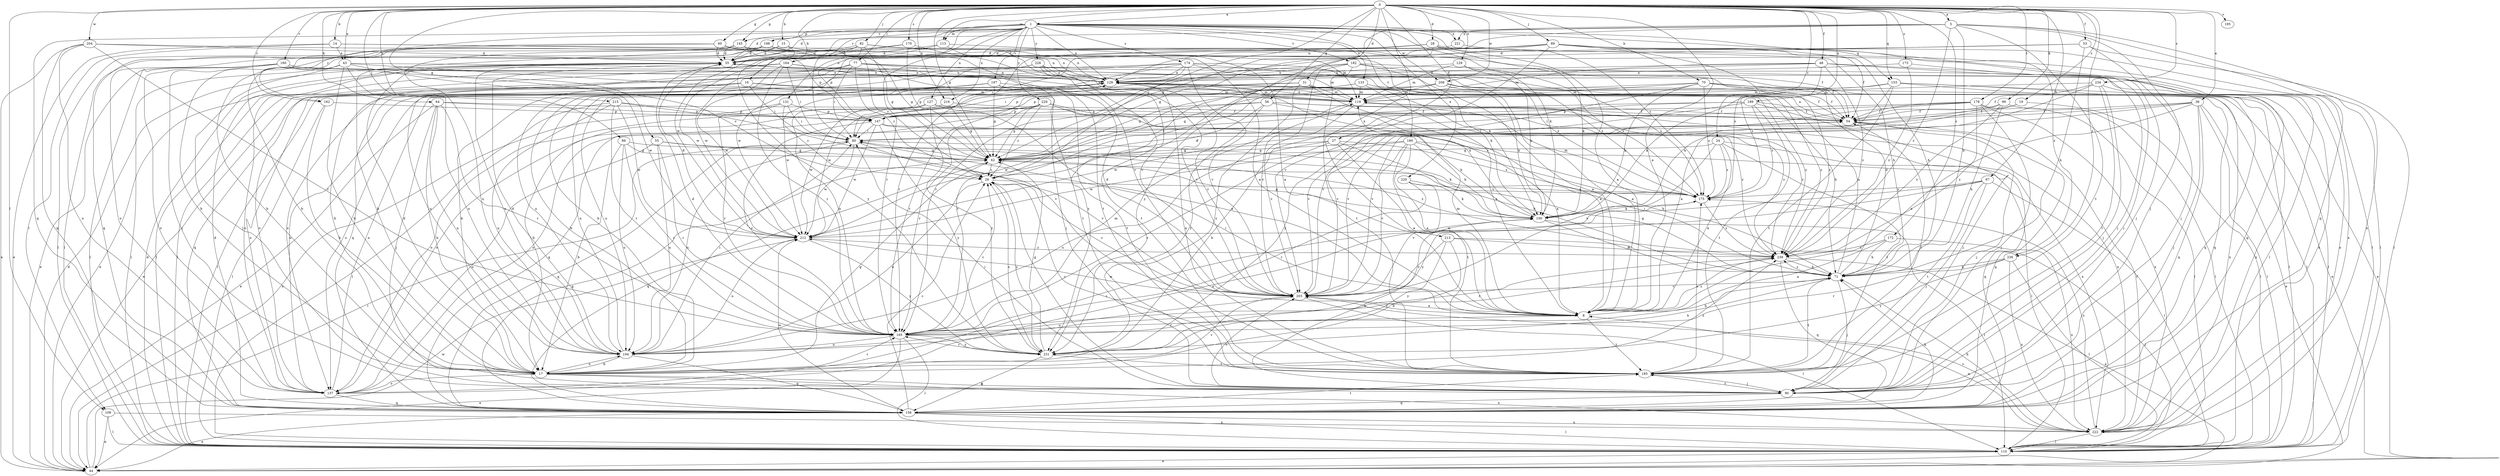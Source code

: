 strict digraph  {
0;
1;
5;
8;
14;
15;
16;
17;
19;
24;
26;
27;
28;
31;
35;
36;
43;
44;
48;
53;
54;
55;
56;
60;
62;
64;
67;
70;
71;
77;
80;
82;
86;
89;
90;
99;
100;
109;
110;
113;
119;
127;
128;
129;
131;
133;
137;
145;
147;
153;
156;
160;
162;
164;
165;
170;
172;
173;
174;
175;
178;
180;
182;
185;
189;
194;
195;
197;
198;
203;
204;
208;
212;
213;
215;
216;
220;
221;
222;
226;
229;
231;
234;
236;
239;
0 -> 1  [label=a];
0 -> 5  [label=a];
0 -> 8  [label=a];
0 -> 14  [label=b];
0 -> 15  [label=b];
0 -> 16  [label=b];
0 -> 19  [label=c];
0 -> 24  [label=c];
0 -> 26  [label=c];
0 -> 27  [label=d];
0 -> 28  [label=d];
0 -> 31  [label=d];
0 -> 36  [label=e];
0 -> 43  [label=e];
0 -> 48  [label=f];
0 -> 53  [label=f];
0 -> 55  [label=g];
0 -> 56  [label=g];
0 -> 60  [label=g];
0 -> 62  [label=g];
0 -> 64  [label=h];
0 -> 67  [label=h];
0 -> 70  [label=h];
0 -> 77  [label=i];
0 -> 82  [label=j];
0 -> 86  [label=j];
0 -> 89  [label=j];
0 -> 99  [label=k];
0 -> 109  [label=l];
0 -> 113  [label=m];
0 -> 129  [label=o];
0 -> 145  [label=p];
0 -> 153  [label=q];
0 -> 160  [label=r];
0 -> 162  [label=r];
0 -> 170  [label=s];
0 -> 172  [label=s];
0 -> 173  [label=s];
0 -> 178  [label=t];
0 -> 189  [label=u];
0 -> 195  [label=v];
0 -> 204  [label=w];
0 -> 208  [label=w];
0 -> 213  [label=x];
0 -> 215  [label=x];
0 -> 216  [label=x];
0 -> 234  [label=z];
0 -> 236  [label=z];
1 -> 35  [label=d];
1 -> 100  [label=k];
1 -> 113  [label=m];
1 -> 127  [label=n];
1 -> 128  [label=n];
1 -> 131  [label=o];
1 -> 133  [label=o];
1 -> 145  [label=p];
1 -> 153  [label=q];
1 -> 156  [label=q];
1 -> 162  [label=r];
1 -> 164  [label=r];
1 -> 165  [label=r];
1 -> 174  [label=s];
1 -> 175  [label=s];
1 -> 180  [label=t];
1 -> 182  [label=t];
1 -> 197  [label=v];
1 -> 198  [label=v];
1 -> 208  [label=w];
1 -> 212  [label=w];
1 -> 216  [label=x];
1 -> 220  [label=x];
1 -> 221  [label=x];
1 -> 226  [label=y];
1 -> 229  [label=y];
1 -> 236  [label=z];
5 -> 35  [label=d];
5 -> 62  [label=g];
5 -> 71  [label=h];
5 -> 90  [label=j];
5 -> 128  [label=n];
5 -> 156  [label=q];
5 -> 185  [label=t];
5 -> 221  [label=x];
5 -> 222  [label=x];
5 -> 239  [label=z];
8 -> 80  [label=i];
8 -> 119  [label=m];
8 -> 165  [label=r];
8 -> 185  [label=t];
8 -> 212  [label=w];
8 -> 239  [label=z];
14 -> 43  [label=e];
14 -> 44  [label=e];
14 -> 54  [label=f];
14 -> 109  [label=l];
14 -> 128  [label=n];
15 -> 17  [label=b];
15 -> 35  [label=d];
15 -> 128  [label=n];
15 -> 231  [label=y];
16 -> 44  [label=e];
16 -> 71  [label=h];
16 -> 80  [label=i];
16 -> 119  [label=m];
16 -> 137  [label=o];
16 -> 156  [label=q];
16 -> 239  [label=z];
17 -> 35  [label=d];
17 -> 62  [label=g];
17 -> 90  [label=j];
17 -> 137  [label=o];
17 -> 165  [label=r];
17 -> 194  [label=u];
17 -> 203  [label=v];
17 -> 222  [label=x];
17 -> 239  [label=z];
19 -> 54  [label=f];
19 -> 110  [label=l];
19 -> 203  [label=v];
24 -> 8  [label=a];
24 -> 62  [label=g];
24 -> 156  [label=q];
24 -> 175  [label=s];
24 -> 185  [label=t];
24 -> 203  [label=v];
26 -> 175  [label=s];
26 -> 194  [label=u];
26 -> 231  [label=y];
27 -> 8  [label=a];
27 -> 62  [label=g];
27 -> 100  [label=k];
27 -> 165  [label=r];
27 -> 175  [label=s];
27 -> 194  [label=u];
28 -> 8  [label=a];
28 -> 35  [label=d];
28 -> 62  [label=g];
28 -> 71  [label=h];
28 -> 100  [label=k];
28 -> 165  [label=r];
31 -> 8  [label=a];
31 -> 26  [label=c];
31 -> 110  [label=l];
31 -> 119  [label=m];
31 -> 147  [label=p];
31 -> 156  [label=q];
31 -> 212  [label=w];
31 -> 231  [label=y];
35 -> 128  [label=n];
35 -> 194  [label=u];
36 -> 8  [label=a];
36 -> 44  [label=e];
36 -> 54  [label=f];
36 -> 90  [label=j];
36 -> 110  [label=l];
36 -> 156  [label=q];
36 -> 203  [label=v];
36 -> 212  [label=w];
43 -> 17  [label=b];
43 -> 90  [label=j];
43 -> 110  [label=l];
43 -> 128  [label=n];
43 -> 185  [label=t];
43 -> 194  [label=u];
43 -> 212  [label=w];
44 -> 35  [label=d];
44 -> 80  [label=i];
44 -> 212  [label=w];
48 -> 90  [label=j];
48 -> 119  [label=m];
48 -> 128  [label=n];
48 -> 156  [label=q];
48 -> 175  [label=s];
48 -> 231  [label=y];
48 -> 239  [label=z];
53 -> 35  [label=d];
53 -> 71  [label=h];
53 -> 90  [label=j];
53 -> 110  [label=l];
53 -> 165  [label=r];
54 -> 80  [label=i];
54 -> 90  [label=j];
54 -> 128  [label=n];
54 -> 156  [label=q];
55 -> 62  [label=g];
55 -> 71  [label=h];
55 -> 137  [label=o];
55 -> 165  [label=r];
55 -> 194  [label=u];
56 -> 8  [label=a];
56 -> 26  [label=c];
56 -> 54  [label=f];
56 -> 147  [label=p];
56 -> 212  [label=w];
56 -> 231  [label=y];
56 -> 239  [label=z];
60 -> 17  [label=b];
60 -> 35  [label=d];
60 -> 100  [label=k];
60 -> 110  [label=l];
60 -> 147  [label=p];
62 -> 26  [label=c];
62 -> 54  [label=f];
62 -> 156  [label=q];
64 -> 17  [label=b];
64 -> 44  [label=e];
64 -> 90  [label=j];
64 -> 147  [label=p];
64 -> 165  [label=r];
64 -> 194  [label=u];
64 -> 239  [label=z];
67 -> 90  [label=j];
67 -> 110  [label=l];
67 -> 137  [label=o];
67 -> 175  [label=s];
67 -> 185  [label=t];
67 -> 231  [label=y];
70 -> 54  [label=f];
70 -> 62  [label=g];
70 -> 100  [label=k];
70 -> 110  [label=l];
70 -> 119  [label=m];
70 -> 175  [label=s];
70 -> 203  [label=v];
70 -> 222  [label=x];
71 -> 35  [label=d];
71 -> 62  [label=g];
71 -> 80  [label=i];
71 -> 90  [label=j];
71 -> 128  [label=n];
71 -> 185  [label=t];
71 -> 203  [label=v];
71 -> 239  [label=z];
77 -> 17  [label=b];
77 -> 26  [label=c];
77 -> 54  [label=f];
77 -> 80  [label=i];
77 -> 110  [label=l];
77 -> 128  [label=n];
77 -> 175  [label=s];
77 -> 194  [label=u];
80 -> 62  [label=g];
80 -> 156  [label=q];
80 -> 194  [label=u];
80 -> 203  [label=v];
80 -> 212  [label=w];
82 -> 35  [label=d];
82 -> 62  [label=g];
82 -> 80  [label=i];
82 -> 110  [label=l];
82 -> 128  [label=n];
82 -> 137  [label=o];
82 -> 147  [label=p];
82 -> 222  [label=x];
86 -> 17  [label=b];
86 -> 62  [label=g];
86 -> 165  [label=r];
86 -> 194  [label=u];
86 -> 239  [label=z];
89 -> 35  [label=d];
89 -> 54  [label=f];
89 -> 71  [label=h];
89 -> 80  [label=i];
89 -> 90  [label=j];
89 -> 110  [label=l];
89 -> 175  [label=s];
89 -> 203  [label=v];
89 -> 212  [label=w];
89 -> 231  [label=y];
90 -> 26  [label=c];
90 -> 80  [label=i];
90 -> 100  [label=k];
90 -> 156  [label=q];
90 -> 185  [label=t];
90 -> 203  [label=v];
99 -> 54  [label=f];
99 -> 71  [label=h];
99 -> 110  [label=l];
99 -> 203  [label=v];
99 -> 239  [label=z];
100 -> 62  [label=g];
100 -> 71  [label=h];
100 -> 110  [label=l];
100 -> 128  [label=n];
100 -> 212  [label=w];
109 -> 44  [label=e];
109 -> 110  [label=l];
109 -> 222  [label=x];
110 -> 35  [label=d];
110 -> 44  [label=e];
113 -> 35  [label=d];
113 -> 119  [label=m];
113 -> 203  [label=v];
113 -> 212  [label=w];
119 -> 54  [label=f];
119 -> 128  [label=n];
119 -> 156  [label=q];
119 -> 203  [label=v];
119 -> 222  [label=x];
127 -> 8  [label=a];
127 -> 54  [label=f];
127 -> 137  [label=o];
127 -> 212  [label=w];
127 -> 231  [label=y];
128 -> 119  [label=m];
128 -> 137  [label=o];
128 -> 203  [label=v];
128 -> 212  [label=w];
129 -> 100  [label=k];
129 -> 119  [label=m];
129 -> 128  [label=n];
129 -> 175  [label=s];
131 -> 26  [label=c];
131 -> 44  [label=e];
131 -> 80  [label=i];
131 -> 147  [label=p];
131 -> 165  [label=r];
133 -> 8  [label=a];
133 -> 54  [label=f];
133 -> 119  [label=m];
133 -> 147  [label=p];
133 -> 165  [label=r];
137 -> 128  [label=n];
137 -> 156  [label=q];
137 -> 175  [label=s];
145 -> 8  [label=a];
145 -> 17  [label=b];
145 -> 26  [label=c];
145 -> 35  [label=d];
145 -> 194  [label=u];
147 -> 80  [label=i];
147 -> 100  [label=k];
147 -> 165  [label=r];
147 -> 212  [label=w];
147 -> 222  [label=x];
147 -> 231  [label=y];
153 -> 8  [label=a];
153 -> 100  [label=k];
153 -> 110  [label=l];
153 -> 119  [label=m];
153 -> 156  [label=q];
153 -> 185  [label=t];
153 -> 222  [label=x];
156 -> 26  [label=c];
156 -> 35  [label=d];
156 -> 44  [label=e];
156 -> 62  [label=g];
156 -> 71  [label=h];
156 -> 110  [label=l];
156 -> 185  [label=t];
156 -> 212  [label=w];
156 -> 222  [label=x];
160 -> 26  [label=c];
160 -> 44  [label=e];
160 -> 90  [label=j];
160 -> 110  [label=l];
160 -> 119  [label=m];
160 -> 128  [label=n];
160 -> 137  [label=o];
160 -> 222  [label=x];
162 -> 17  [label=b];
162 -> 110  [label=l];
162 -> 147  [label=p];
164 -> 44  [label=e];
164 -> 80  [label=i];
164 -> 90  [label=j];
164 -> 128  [label=n];
164 -> 137  [label=o];
164 -> 165  [label=r];
164 -> 212  [label=w];
165 -> 26  [label=c];
165 -> 35  [label=d];
165 -> 44  [label=e];
165 -> 71  [label=h];
165 -> 110  [label=l];
165 -> 119  [label=m];
165 -> 128  [label=n];
165 -> 194  [label=u];
165 -> 231  [label=y];
170 -> 35  [label=d];
170 -> 62  [label=g];
170 -> 203  [label=v];
170 -> 212  [label=w];
172 -> 8  [label=a];
172 -> 71  [label=h];
172 -> 222  [label=x];
172 -> 239  [label=z];
173 -> 90  [label=j];
173 -> 128  [label=n];
173 -> 239  [label=z];
174 -> 17  [label=b];
174 -> 80  [label=i];
174 -> 100  [label=k];
174 -> 110  [label=l];
174 -> 119  [label=m];
174 -> 128  [label=n];
174 -> 137  [label=o];
174 -> 175  [label=s];
174 -> 203  [label=v];
175 -> 100  [label=k];
175 -> 119  [label=m];
175 -> 239  [label=z];
178 -> 54  [label=f];
178 -> 80  [label=i];
178 -> 90  [label=j];
178 -> 110  [label=l];
178 -> 147  [label=p];
178 -> 222  [label=x];
178 -> 231  [label=y];
178 -> 239  [label=z];
180 -> 8  [label=a];
180 -> 62  [label=g];
180 -> 71  [label=h];
180 -> 100  [label=k];
180 -> 110  [label=l];
180 -> 185  [label=t];
180 -> 203  [label=v];
180 -> 212  [label=w];
182 -> 8  [label=a];
182 -> 110  [label=l];
182 -> 128  [label=n];
182 -> 156  [label=q];
182 -> 175  [label=s];
182 -> 185  [label=t];
182 -> 203  [label=v];
185 -> 26  [label=c];
185 -> 54  [label=f];
185 -> 90  [label=j];
185 -> 128  [label=n];
185 -> 175  [label=s];
189 -> 17  [label=b];
189 -> 54  [label=f];
189 -> 90  [label=j];
189 -> 137  [label=o];
189 -> 175  [label=s];
189 -> 185  [label=t];
189 -> 203  [label=v];
194 -> 17  [label=b];
194 -> 35  [label=d];
194 -> 80  [label=i];
194 -> 128  [label=n];
194 -> 156  [label=q];
194 -> 239  [label=z];
197 -> 17  [label=b];
197 -> 62  [label=g];
197 -> 110  [label=l];
197 -> 119  [label=m];
197 -> 137  [label=o];
197 -> 185  [label=t];
197 -> 239  [label=z];
198 -> 17  [label=b];
198 -> 35  [label=d];
198 -> 62  [label=g];
198 -> 156  [label=q];
198 -> 185  [label=t];
203 -> 8  [label=a];
203 -> 26  [label=c];
203 -> 35  [label=d];
203 -> 110  [label=l];
203 -> 194  [label=u];
204 -> 8  [label=a];
204 -> 35  [label=d];
204 -> 44  [label=e];
204 -> 137  [label=o];
204 -> 156  [label=q];
204 -> 165  [label=r];
208 -> 8  [label=a];
208 -> 44  [label=e];
208 -> 62  [label=g];
208 -> 100  [label=k];
208 -> 119  [label=m];
208 -> 165  [label=r];
208 -> 194  [label=u];
208 -> 239  [label=z];
212 -> 35  [label=d];
212 -> 194  [label=u];
212 -> 231  [label=y];
212 -> 239  [label=z];
213 -> 17  [label=b];
213 -> 110  [label=l];
213 -> 203  [label=v];
213 -> 231  [label=y];
213 -> 239  [label=z];
215 -> 110  [label=l];
215 -> 147  [label=p];
215 -> 165  [label=r];
215 -> 194  [label=u];
215 -> 203  [label=v];
215 -> 212  [label=w];
216 -> 17  [label=b];
216 -> 54  [label=f];
216 -> 62  [label=g];
220 -> 100  [label=k];
220 -> 165  [label=r];
220 -> 175  [label=s];
220 -> 203  [label=v];
221 -> 35  [label=d];
221 -> 110  [label=l];
222 -> 8  [label=a];
222 -> 54  [label=f];
222 -> 71  [label=h];
222 -> 110  [label=l];
222 -> 175  [label=s];
222 -> 203  [label=v];
226 -> 17  [label=b];
226 -> 128  [label=n];
226 -> 137  [label=o];
226 -> 185  [label=t];
226 -> 194  [label=u];
226 -> 203  [label=v];
226 -> 222  [label=x];
229 -> 26  [label=c];
229 -> 62  [label=g];
229 -> 137  [label=o];
229 -> 147  [label=p];
229 -> 165  [label=r];
229 -> 175  [label=s];
229 -> 239  [label=z];
231 -> 26  [label=c];
231 -> 62  [label=g];
231 -> 71  [label=h];
231 -> 156  [label=q];
231 -> 165  [label=r];
231 -> 185  [label=t];
234 -> 44  [label=e];
234 -> 54  [label=f];
234 -> 90  [label=j];
234 -> 100  [label=k];
234 -> 119  [label=m];
234 -> 185  [label=t];
236 -> 71  [label=h];
236 -> 110  [label=l];
236 -> 165  [label=r];
236 -> 222  [label=x];
236 -> 231  [label=y];
239 -> 44  [label=e];
239 -> 71  [label=h];
239 -> 156  [label=q];
239 -> 165  [label=r];
}
